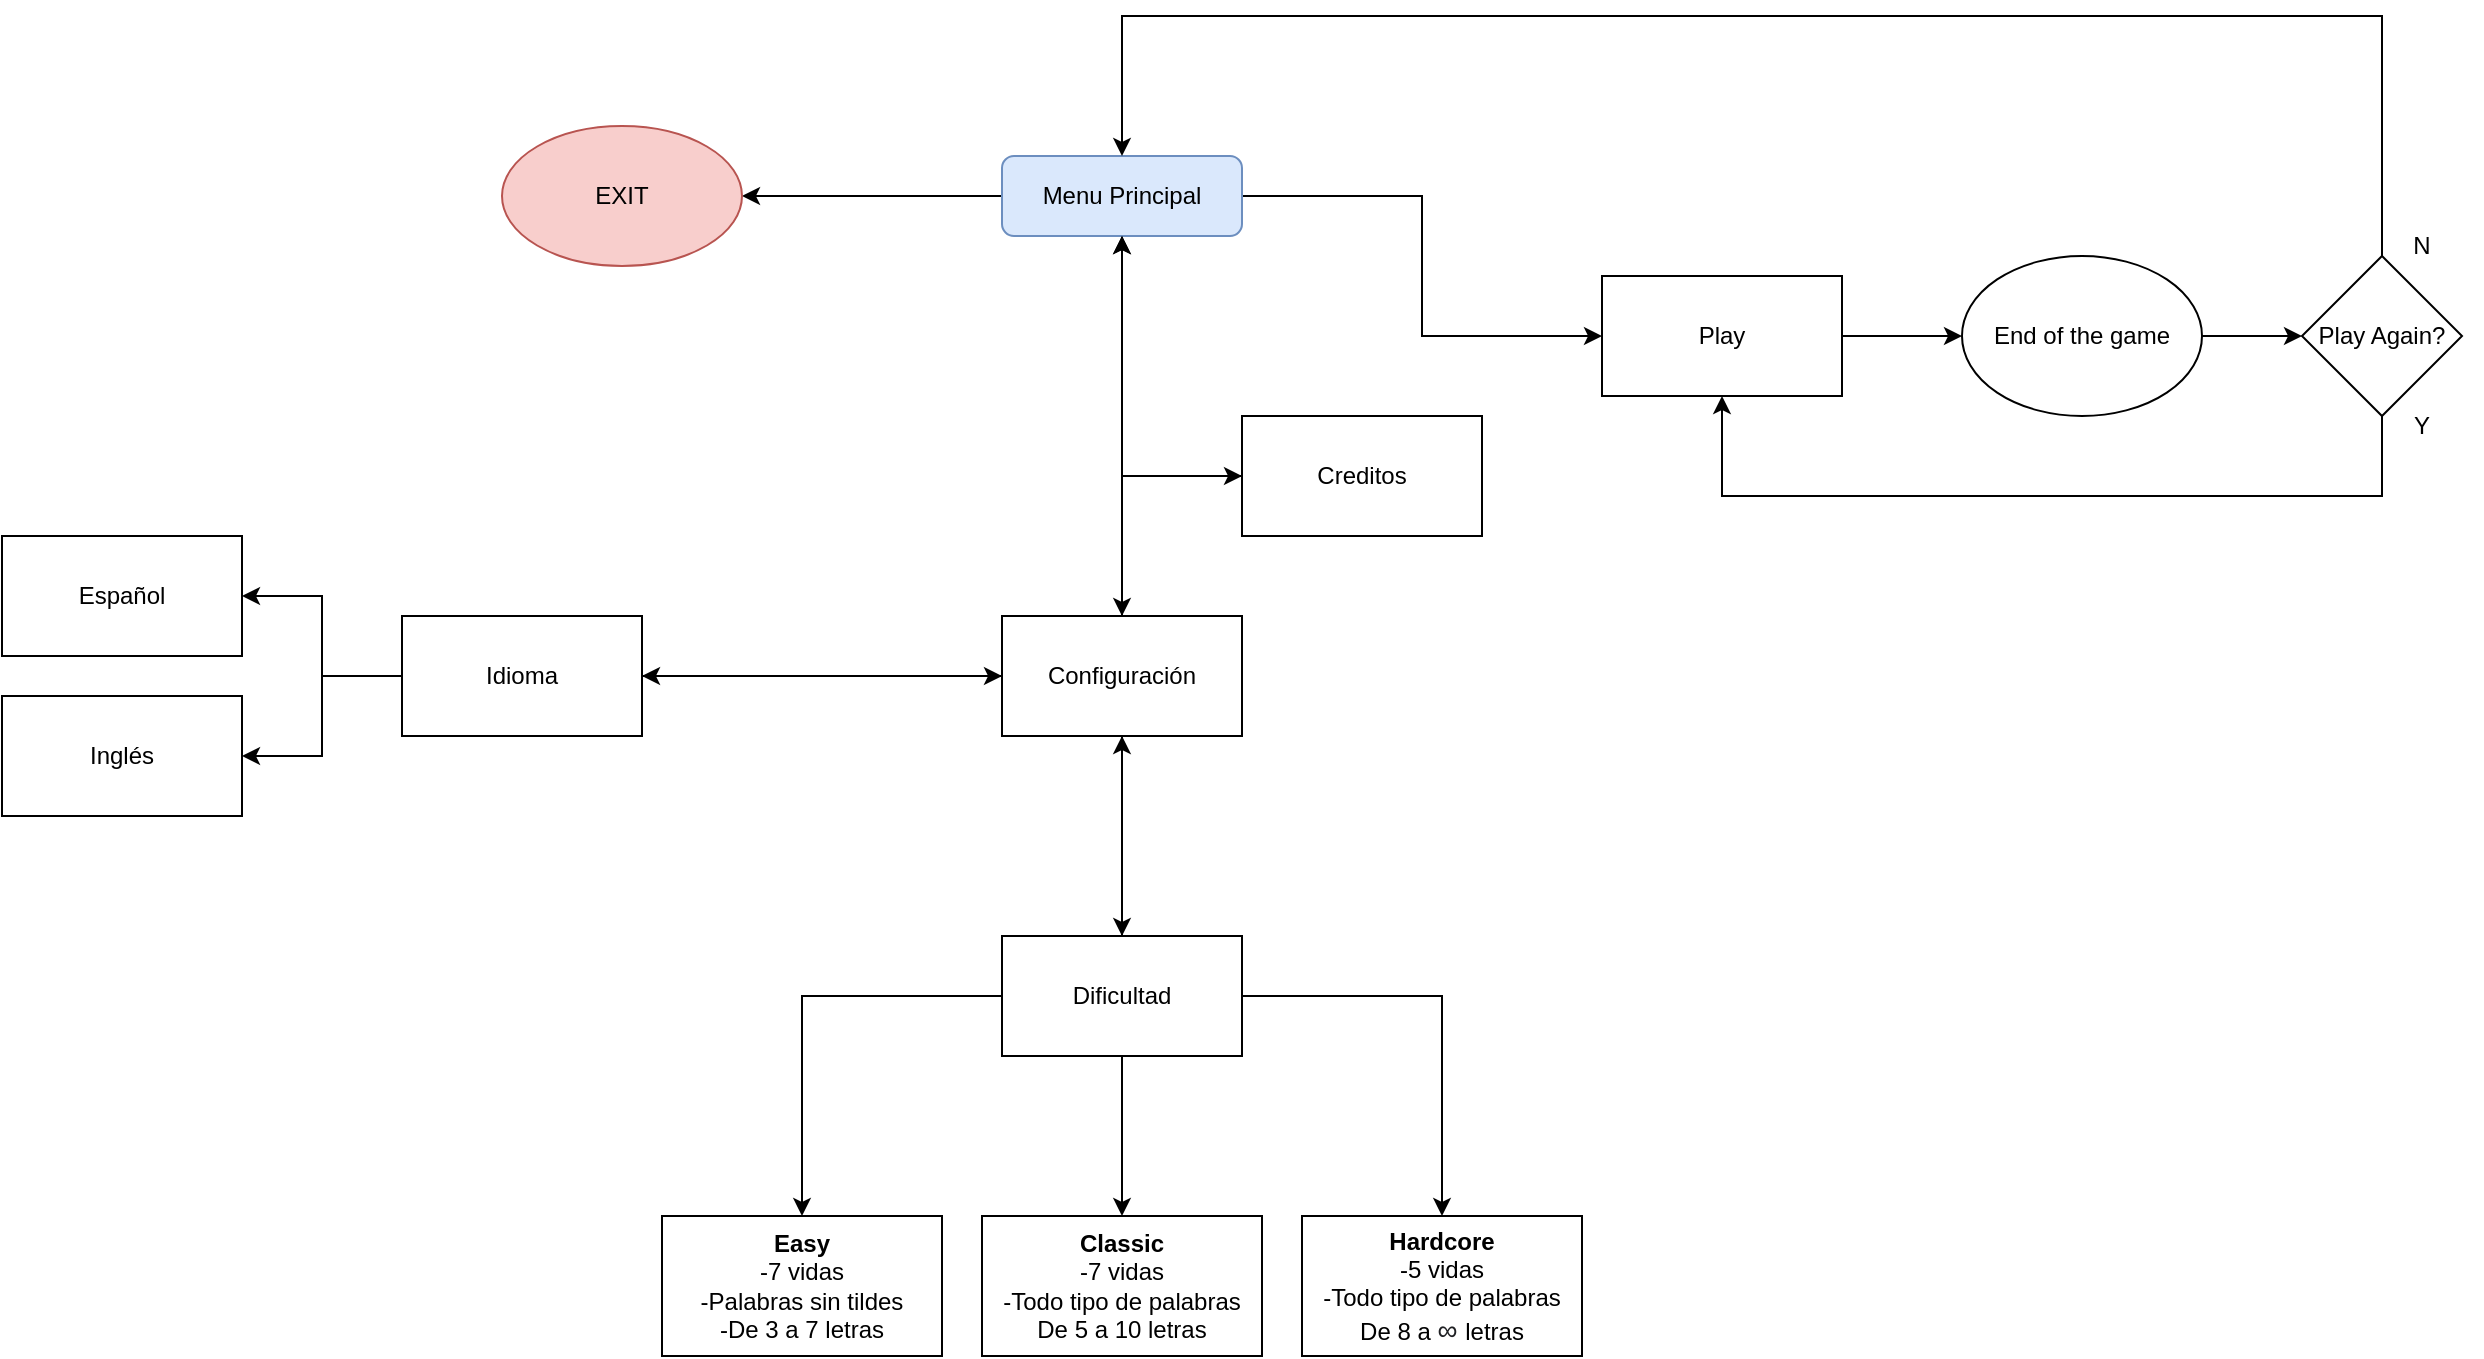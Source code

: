 <mxfile version="17.4.0" type="device"><diagram id="C5RBs43oDa-KdzZeNtuy" name="Page-1"><mxGraphModel dx="2324" dy="1971" grid="1" gridSize="10" guides="1" tooltips="1" connect="1" arrows="1" fold="1" page="1" pageScale="1" pageWidth="827" pageHeight="1169" math="0" shadow="0"><root><mxCell id="WIyWlLk6GJQsqaUBKTNV-0"/><mxCell id="WIyWlLk6GJQsqaUBKTNV-1" parent="WIyWlLk6GJQsqaUBKTNV-0"/><mxCell id="TErlStqwfba3bUFKjg6i-13" style="edgeStyle=orthogonalEdgeStyle;rounded=0;orthogonalLoop=1;jettySize=auto;html=1;entryX=0.5;entryY=0;entryDx=0;entryDy=0;" parent="WIyWlLk6GJQsqaUBKTNV-1" source="WIyWlLk6GJQsqaUBKTNV-3" target="TErlStqwfba3bUFKjg6i-1" edge="1"><mxGeometry relative="1" as="geometry"/></mxCell><mxCell id="TErlStqwfba3bUFKjg6i-26" style="edgeStyle=orthogonalEdgeStyle;rounded=0;orthogonalLoop=1;jettySize=auto;html=1;entryX=0;entryY=0.5;entryDx=0;entryDy=0;" parent="WIyWlLk6GJQsqaUBKTNV-1" source="WIyWlLk6GJQsqaUBKTNV-3" target="TErlStqwfba3bUFKjg6i-12" edge="1"><mxGeometry relative="1" as="geometry"/></mxCell><mxCell id="TErlStqwfba3bUFKjg6i-40" style="edgeStyle=orthogonalEdgeStyle;rounded=0;orthogonalLoop=1;jettySize=auto;html=1;entryX=1;entryY=0.5;entryDx=0;entryDy=0;" parent="WIyWlLk6GJQsqaUBKTNV-1" source="WIyWlLk6GJQsqaUBKTNV-3" target="TErlStqwfba3bUFKjg6i-38" edge="1"><mxGeometry relative="1" as="geometry"/></mxCell><mxCell id="cbpRL6sKdLBnFLfNB2pM-4" style="edgeStyle=orthogonalEdgeStyle;rounded=0;orthogonalLoop=1;jettySize=auto;html=1;exitX=0.5;exitY=1;exitDx=0;exitDy=0;entryX=0;entryY=0.5;entryDx=0;entryDy=0;" edge="1" parent="WIyWlLk6GJQsqaUBKTNV-1" source="WIyWlLk6GJQsqaUBKTNV-3" target="TErlStqwfba3bUFKjg6i-9"><mxGeometry relative="1" as="geometry"/></mxCell><mxCell id="WIyWlLk6GJQsqaUBKTNV-3" value="Menu Principal" style="rounded=1;whiteSpace=wrap;html=1;fontSize=12;glass=0;strokeWidth=1;shadow=0;sketch=0;fillColor=#dae8fc;strokeColor=#6c8ebf;" parent="WIyWlLk6GJQsqaUBKTNV-1" vertex="1"><mxGeometry x="60" y="-30" width="120" height="40" as="geometry"/></mxCell><mxCell id="TErlStqwfba3bUFKjg6i-14" style="edgeStyle=orthogonalEdgeStyle;rounded=0;orthogonalLoop=1;jettySize=auto;html=1;" parent="WIyWlLk6GJQsqaUBKTNV-1" source="TErlStqwfba3bUFKjg6i-1" target="WIyWlLk6GJQsqaUBKTNV-3" edge="1"><mxGeometry relative="1" as="geometry"/></mxCell><mxCell id="TErlStqwfba3bUFKjg6i-15" style="edgeStyle=orthogonalEdgeStyle;rounded=0;orthogonalLoop=1;jettySize=auto;html=1;" parent="WIyWlLk6GJQsqaUBKTNV-1" source="TErlStqwfba3bUFKjg6i-1" target="TErlStqwfba3bUFKjg6i-2" edge="1"><mxGeometry relative="1" as="geometry"/></mxCell><mxCell id="TErlStqwfba3bUFKjg6i-19" style="edgeStyle=orthogonalEdgeStyle;rounded=0;orthogonalLoop=1;jettySize=auto;html=1;entryX=0.5;entryY=0;entryDx=0;entryDy=0;" parent="WIyWlLk6GJQsqaUBKTNV-1" source="TErlStqwfba3bUFKjg6i-1" target="TErlStqwfba3bUFKjg6i-3" edge="1"><mxGeometry relative="1" as="geometry"/></mxCell><mxCell id="TErlStqwfba3bUFKjg6i-1" value="Configuración" style="rounded=0;whiteSpace=wrap;html=1;" parent="WIyWlLk6GJQsqaUBKTNV-1" vertex="1"><mxGeometry x="60" y="200" width="120" height="60" as="geometry"/></mxCell><mxCell id="TErlStqwfba3bUFKjg6i-16" style="edgeStyle=orthogonalEdgeStyle;rounded=0;orthogonalLoop=1;jettySize=auto;html=1;entryX=0;entryY=0.5;entryDx=0;entryDy=0;" parent="WIyWlLk6GJQsqaUBKTNV-1" source="TErlStqwfba3bUFKjg6i-2" target="TErlStqwfba3bUFKjg6i-1" edge="1"><mxGeometry relative="1" as="geometry"/></mxCell><mxCell id="TErlStqwfba3bUFKjg6i-24" style="edgeStyle=orthogonalEdgeStyle;rounded=0;orthogonalLoop=1;jettySize=auto;html=1;entryX=1;entryY=0.5;entryDx=0;entryDy=0;" parent="WIyWlLk6GJQsqaUBKTNV-1" source="TErlStqwfba3bUFKjg6i-2" target="TErlStqwfba3bUFKjg6i-7" edge="1"><mxGeometry relative="1" as="geometry"/></mxCell><mxCell id="TErlStqwfba3bUFKjg6i-25" style="edgeStyle=orthogonalEdgeStyle;rounded=0;orthogonalLoop=1;jettySize=auto;html=1;entryX=1;entryY=0.5;entryDx=0;entryDy=0;" parent="WIyWlLk6GJQsqaUBKTNV-1" source="TErlStqwfba3bUFKjg6i-2" target="TErlStqwfba3bUFKjg6i-8" edge="1"><mxGeometry relative="1" as="geometry"/></mxCell><mxCell id="TErlStqwfba3bUFKjg6i-2" value="Idioma" style="rounded=0;whiteSpace=wrap;html=1;" parent="WIyWlLk6GJQsqaUBKTNV-1" vertex="1"><mxGeometry x="-240" y="200" width="120" height="60" as="geometry"/></mxCell><mxCell id="TErlStqwfba3bUFKjg6i-20" style="edgeStyle=orthogonalEdgeStyle;rounded=0;orthogonalLoop=1;jettySize=auto;html=1;entryX=0.5;entryY=1;entryDx=0;entryDy=0;" parent="WIyWlLk6GJQsqaUBKTNV-1" source="TErlStqwfba3bUFKjg6i-3" target="TErlStqwfba3bUFKjg6i-1" edge="1"><mxGeometry relative="1" as="geometry"/></mxCell><mxCell id="TErlStqwfba3bUFKjg6i-21" style="edgeStyle=orthogonalEdgeStyle;rounded=0;orthogonalLoop=1;jettySize=auto;html=1;entryX=0.5;entryY=0;entryDx=0;entryDy=0;" parent="WIyWlLk6GJQsqaUBKTNV-1" source="TErlStqwfba3bUFKjg6i-3" target="TErlStqwfba3bUFKjg6i-4" edge="1"><mxGeometry relative="1" as="geometry"/></mxCell><mxCell id="TErlStqwfba3bUFKjg6i-22" style="edgeStyle=orthogonalEdgeStyle;rounded=0;orthogonalLoop=1;jettySize=auto;html=1;entryX=0.5;entryY=0;entryDx=0;entryDy=0;" parent="WIyWlLk6GJQsqaUBKTNV-1" source="TErlStqwfba3bUFKjg6i-3" target="TErlStqwfba3bUFKjg6i-6" edge="1"><mxGeometry relative="1" as="geometry"/></mxCell><mxCell id="TErlStqwfba3bUFKjg6i-23" style="edgeStyle=orthogonalEdgeStyle;rounded=0;orthogonalLoop=1;jettySize=auto;html=1;entryX=0.5;entryY=0;entryDx=0;entryDy=0;" parent="WIyWlLk6GJQsqaUBKTNV-1" source="TErlStqwfba3bUFKjg6i-3" target="TErlStqwfba3bUFKjg6i-5" edge="1"><mxGeometry relative="1" as="geometry"/></mxCell><mxCell id="TErlStqwfba3bUFKjg6i-3" value="Dificultad" style="rounded=0;whiteSpace=wrap;html=1;" parent="WIyWlLk6GJQsqaUBKTNV-1" vertex="1"><mxGeometry x="60" y="360" width="120" height="60" as="geometry"/></mxCell><mxCell id="TErlStqwfba3bUFKjg6i-4" value="&lt;span&gt;&lt;b&gt;Easy&lt;br&gt;&lt;/b&gt;-7 vidas&lt;/span&gt;&lt;br&gt;&lt;div&gt;&lt;span&gt;-Palabras sin tildes&lt;/span&gt;&lt;/div&gt;&lt;div&gt;&lt;span&gt;-De 3 a 7 letras&lt;/span&gt;&lt;/div&gt;" style="rounded=0;whiteSpace=wrap;html=1;align=center;" parent="WIyWlLk6GJQsqaUBKTNV-1" vertex="1"><mxGeometry x="-110" y="500" width="140" height="70" as="geometry"/></mxCell><mxCell id="TErlStqwfba3bUFKjg6i-5" value="&lt;b&gt;Classic&lt;br&gt;&lt;/b&gt;-7 vidas&lt;br&gt;-Todo tipo de palabras&lt;br&gt;De 5 a 10 letras" style="rounded=0;whiteSpace=wrap;html=1;" parent="WIyWlLk6GJQsqaUBKTNV-1" vertex="1"><mxGeometry x="50" y="500" width="140" height="70" as="geometry"/></mxCell><mxCell id="TErlStqwfba3bUFKjg6i-6" value="&lt;b&gt;Hardcore&lt;br&gt;&lt;/b&gt;-5 vidas&lt;br&gt;-Todo tipo de palabras&lt;br&gt;De 8 a&amp;nbsp;&lt;span style=&quot;color: rgb(32 , 33 , 36) ; font-family: &amp;#34;arial&amp;#34; , sans-serif ; font-size: 14px ; text-align: left ; background-color: rgb(255 , 255 , 255)&quot;&gt;∞&amp;nbsp;&lt;/span&gt;letras" style="rounded=0;whiteSpace=wrap;html=1;" parent="WIyWlLk6GJQsqaUBKTNV-1" vertex="1"><mxGeometry x="210" y="500" width="140" height="70" as="geometry"/></mxCell><mxCell id="TErlStqwfba3bUFKjg6i-7" value="Español" style="rounded=0;whiteSpace=wrap;html=1;" parent="WIyWlLk6GJQsqaUBKTNV-1" vertex="1"><mxGeometry x="-440" y="160" width="120" height="60" as="geometry"/></mxCell><mxCell id="TErlStqwfba3bUFKjg6i-8" value="Inglés" style="rounded=0;whiteSpace=wrap;html=1;" parent="WIyWlLk6GJQsqaUBKTNV-1" vertex="1"><mxGeometry x="-440" y="240" width="120" height="60" as="geometry"/></mxCell><mxCell id="cbpRL6sKdLBnFLfNB2pM-5" style="edgeStyle=orthogonalEdgeStyle;rounded=0;orthogonalLoop=1;jettySize=auto;html=1;entryX=0.5;entryY=1;entryDx=0;entryDy=0;" edge="1" parent="WIyWlLk6GJQsqaUBKTNV-1" source="TErlStqwfba3bUFKjg6i-9" target="WIyWlLk6GJQsqaUBKTNV-3"><mxGeometry relative="1" as="geometry"><Array as="points"><mxPoint x="120" y="130"/></Array></mxGeometry></mxCell><mxCell id="TErlStqwfba3bUFKjg6i-9" value="Creditos" style="rounded=0;whiteSpace=wrap;html=1;" parent="WIyWlLk6GJQsqaUBKTNV-1" vertex="1"><mxGeometry x="180" y="100" width="120" height="60" as="geometry"/></mxCell><mxCell id="TErlStqwfba3bUFKjg6i-32" style="edgeStyle=orthogonalEdgeStyle;rounded=0;orthogonalLoop=1;jettySize=auto;html=1;entryX=0;entryY=0.5;entryDx=0;entryDy=0;" parent="WIyWlLk6GJQsqaUBKTNV-1" source="TErlStqwfba3bUFKjg6i-12" target="TErlStqwfba3bUFKjg6i-27" edge="1"><mxGeometry relative="1" as="geometry"/></mxCell><mxCell id="TErlStqwfba3bUFKjg6i-12" value="Play" style="rounded=0;whiteSpace=wrap;html=1;" parent="WIyWlLk6GJQsqaUBKTNV-1" vertex="1"><mxGeometry x="360" y="30" width="120" height="60" as="geometry"/></mxCell><mxCell id="TErlStqwfba3bUFKjg6i-33" style="edgeStyle=orthogonalEdgeStyle;rounded=0;orthogonalLoop=1;jettySize=auto;html=1;entryX=0;entryY=0.5;entryDx=0;entryDy=0;" parent="WIyWlLk6GJQsqaUBKTNV-1" source="TErlStqwfba3bUFKjg6i-27" target="TErlStqwfba3bUFKjg6i-28" edge="1"><mxGeometry relative="1" as="geometry"/></mxCell><mxCell id="TErlStqwfba3bUFKjg6i-27" value="End of the game" style="ellipse;whiteSpace=wrap;html=1;" parent="WIyWlLk6GJQsqaUBKTNV-1" vertex="1"><mxGeometry x="540" y="20" width="120" height="80" as="geometry"/></mxCell><mxCell id="TErlStqwfba3bUFKjg6i-30" style="edgeStyle=orthogonalEdgeStyle;rounded=0;orthogonalLoop=1;jettySize=auto;html=1;entryX=0.5;entryY=0;entryDx=0;entryDy=0;" parent="WIyWlLk6GJQsqaUBKTNV-1" source="TErlStqwfba3bUFKjg6i-28" target="WIyWlLk6GJQsqaUBKTNV-3" edge="1"><mxGeometry relative="1" as="geometry"><mxPoint x="270" y="30" as="targetPoint"/><Array as="points"><mxPoint x="750" y="-100"/><mxPoint x="120" y="-100"/></Array></mxGeometry></mxCell><mxCell id="TErlStqwfba3bUFKjg6i-31" style="edgeStyle=orthogonalEdgeStyle;rounded=0;orthogonalLoop=1;jettySize=auto;html=1;entryX=0.5;entryY=1;entryDx=0;entryDy=0;" parent="WIyWlLk6GJQsqaUBKTNV-1" source="TErlStqwfba3bUFKjg6i-28" target="TErlStqwfba3bUFKjg6i-12" edge="1"><mxGeometry relative="1" as="geometry"><Array as="points"><mxPoint x="750" y="140"/><mxPoint x="420" y="140"/></Array></mxGeometry></mxCell><mxCell id="TErlStqwfba3bUFKjg6i-28" value="Play Again?" style="rhombus;whiteSpace=wrap;html=1;" parent="WIyWlLk6GJQsqaUBKTNV-1" vertex="1"><mxGeometry x="710" y="20" width="80" height="80" as="geometry"/></mxCell><mxCell id="TErlStqwfba3bUFKjg6i-34" value="Y" style="text;html=1;strokeColor=none;fillColor=none;align=center;verticalAlign=middle;whiteSpace=wrap;rounded=0;" parent="WIyWlLk6GJQsqaUBKTNV-1" vertex="1"><mxGeometry x="740" y="90" width="60" height="30" as="geometry"/></mxCell><mxCell id="TErlStqwfba3bUFKjg6i-35" value="N" style="text;html=1;strokeColor=none;fillColor=none;align=center;verticalAlign=middle;whiteSpace=wrap;rounded=0;" parent="WIyWlLk6GJQsqaUBKTNV-1" vertex="1"><mxGeometry x="740" width="60" height="30" as="geometry"/></mxCell><mxCell id="TErlStqwfba3bUFKjg6i-38" value="EXIT" style="ellipse;whiteSpace=wrap;html=1;fillColor=#f8cecc;strokeColor=#b85450;" parent="WIyWlLk6GJQsqaUBKTNV-1" vertex="1"><mxGeometry x="-190" y="-45" width="120" height="70" as="geometry"/></mxCell></root></mxGraphModel></diagram></mxfile>